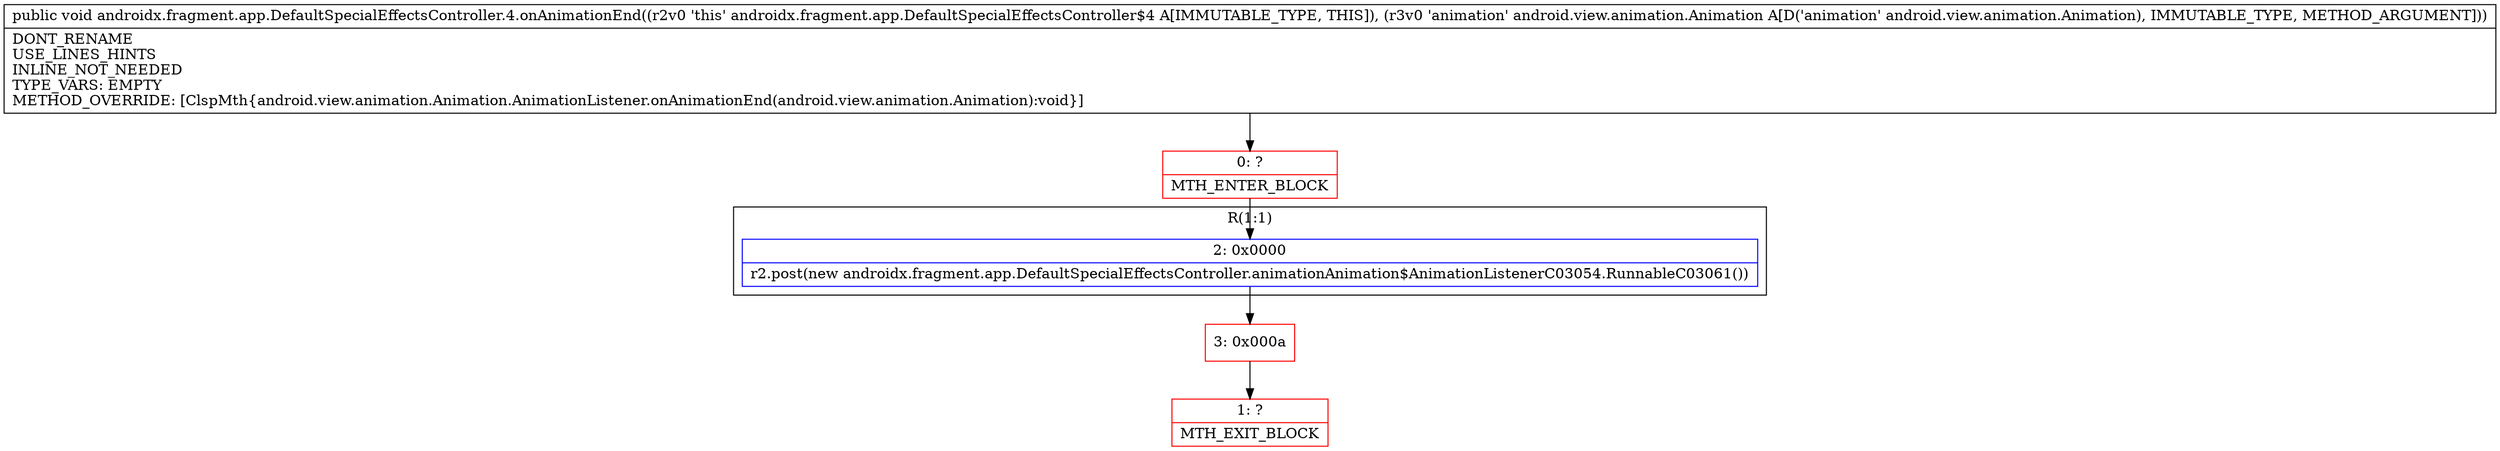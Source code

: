digraph "CFG forandroidx.fragment.app.DefaultSpecialEffectsController.4.onAnimationEnd(Landroid\/view\/animation\/Animation;)V" {
subgraph cluster_Region_717442859 {
label = "R(1:1)";
node [shape=record,color=blue];
Node_2 [shape=record,label="{2\:\ 0x0000|r2.post(new androidx.fragment.app.DefaultSpecialEffectsController.animationAnimation$AnimationListenerC03054.RunnableC03061())\l}"];
}
Node_0 [shape=record,color=red,label="{0\:\ ?|MTH_ENTER_BLOCK\l}"];
Node_3 [shape=record,color=red,label="{3\:\ 0x000a}"];
Node_1 [shape=record,color=red,label="{1\:\ ?|MTH_EXIT_BLOCK\l}"];
MethodNode[shape=record,label="{public void androidx.fragment.app.DefaultSpecialEffectsController.4.onAnimationEnd((r2v0 'this' androidx.fragment.app.DefaultSpecialEffectsController$4 A[IMMUTABLE_TYPE, THIS]), (r3v0 'animation' android.view.animation.Animation A[D('animation' android.view.animation.Animation), IMMUTABLE_TYPE, METHOD_ARGUMENT]))  | DONT_RENAME\lUSE_LINES_HINTS\lINLINE_NOT_NEEDED\lTYPE_VARS: EMPTY\lMETHOD_OVERRIDE: [ClspMth\{android.view.animation.Animation.AnimationListener.onAnimationEnd(android.view.animation.Animation):void\}]\l}"];
MethodNode -> Node_0;Node_2 -> Node_3;
Node_0 -> Node_2;
Node_3 -> Node_1;
}

